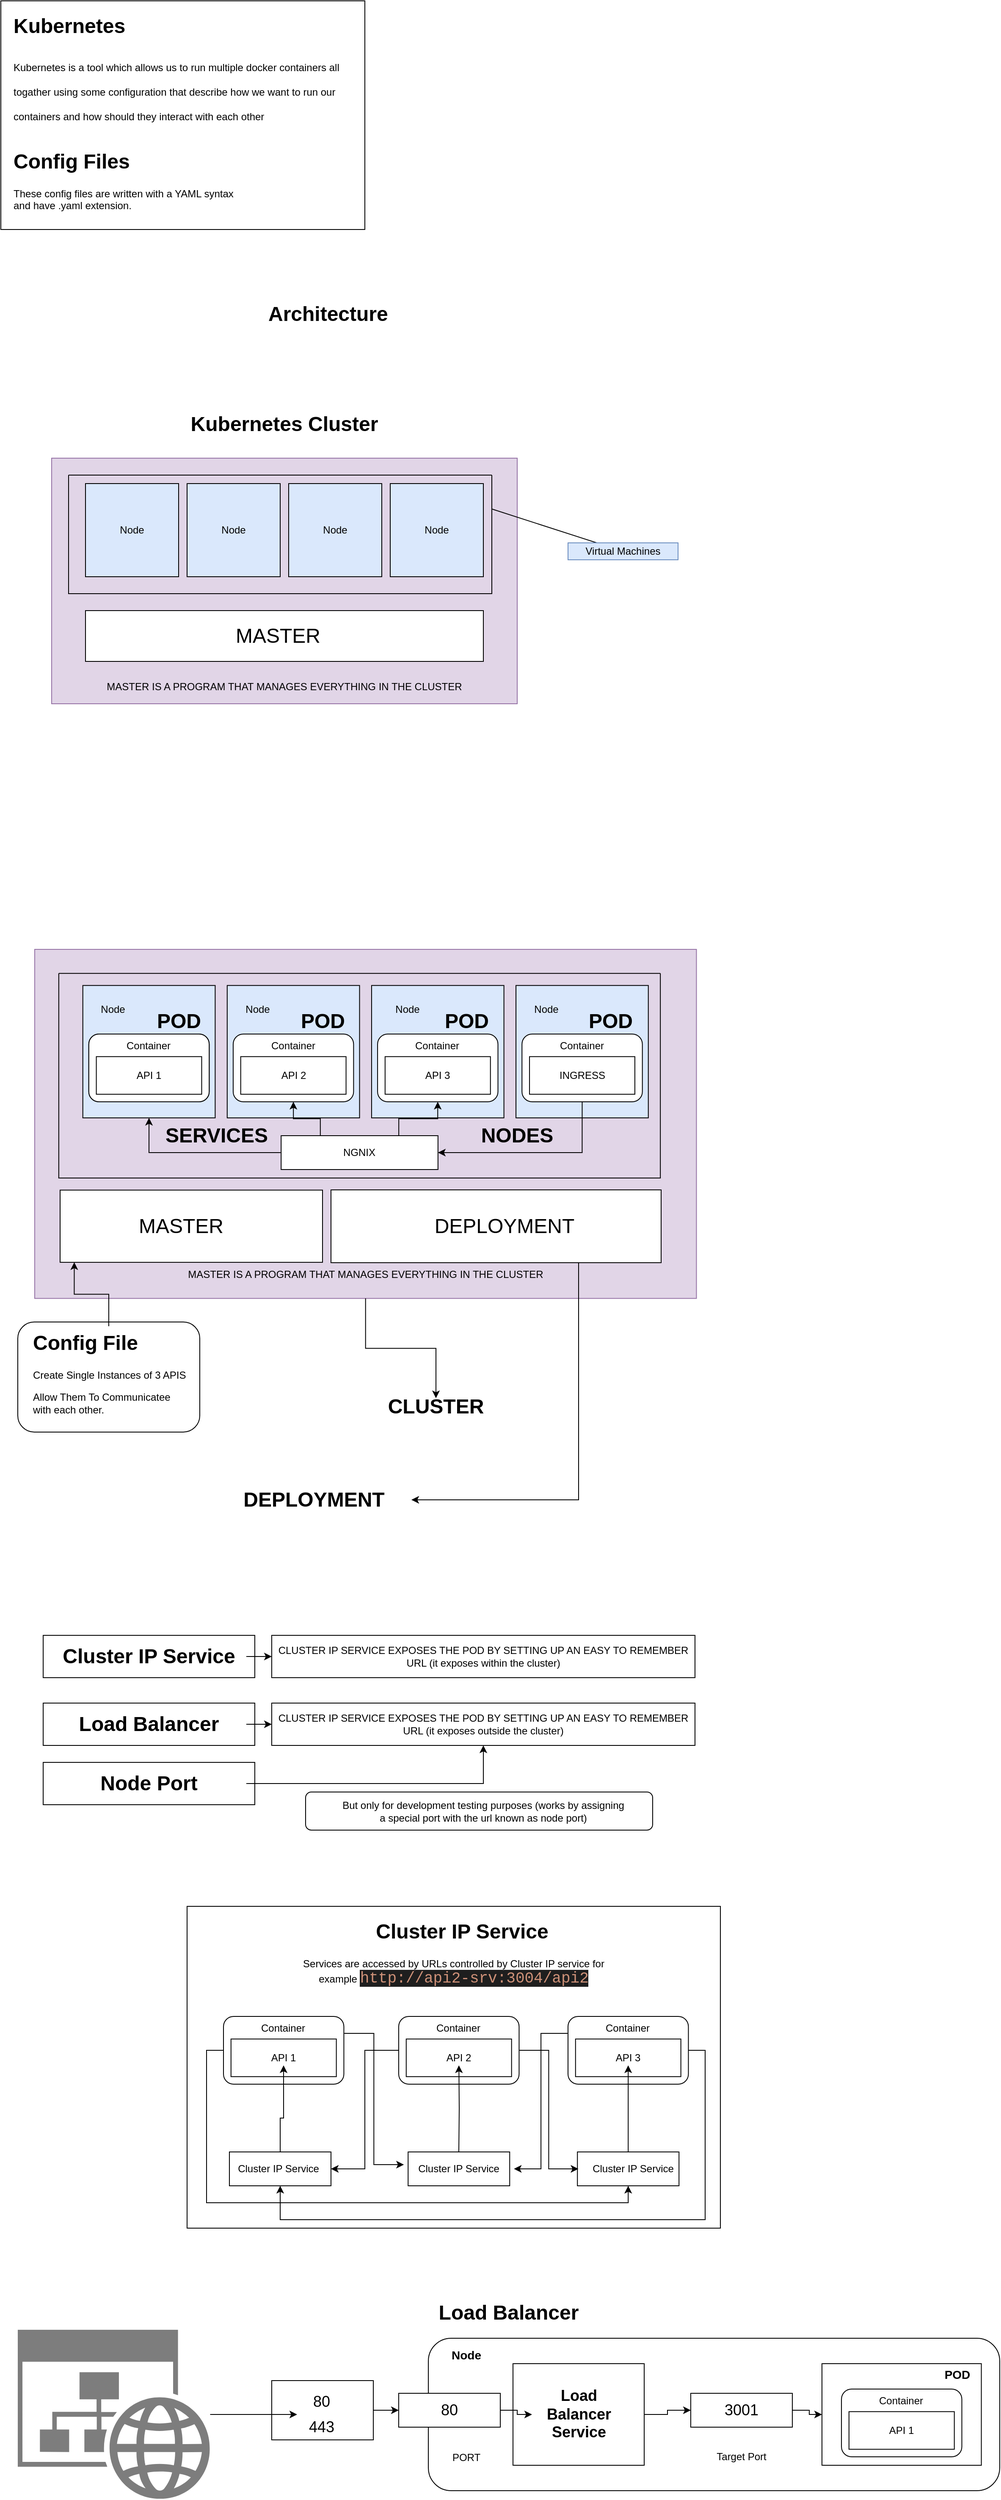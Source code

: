 <mxfile version="14.9.6" type="github"><diagram id="swQDPitHwtn6LqqAwS_-" name="Page-1"><mxGraphModel dx="1422" dy="914" grid="1" gridSize="10" guides="1" tooltips="1" connect="1" arrows="1" fold="1" page="1" pageScale="1" pageWidth="850" pageHeight="1100" math="0" shadow="0"><root><mxCell id="0"/><mxCell id="1" parent="0"/><mxCell id="i47Al4RD_wio6t5tbUxm-126" value="" style="rounded=0;whiteSpace=wrap;html=1;" vertex="1" parent="1"><mxGeometry x="340" y="2820" width="120" height="70" as="geometry"/></mxCell><mxCell id="i47Al4RD_wio6t5tbUxm-124" value="" style="rounded=1;whiteSpace=wrap;html=1;" vertex="1" parent="1"><mxGeometry x="380" y="2125" width="410" height="45" as="geometry"/></mxCell><mxCell id="i47Al4RD_wio6t5tbUxm-5" value="" style="rounded=0;whiteSpace=wrap;html=1;" vertex="1" parent="1"><mxGeometry x="20" y="10" width="430" height="270" as="geometry"/></mxCell><mxCell id="i47Al4RD_wio6t5tbUxm-1" value="&lt;h1&gt;&lt;span&gt;Kubernetes&amp;nbsp;&lt;/span&gt;&lt;/h1&gt;&lt;h1&gt;&lt;span style=&quot;font-size: 12px ; font-weight: normal&quot;&gt;Kubernetes is a tool which allows us to run multiple docker containers all togather using some configuration that describe how we want to run our containers and how should they interact with each other&lt;/span&gt;&lt;br&gt;&lt;/h1&gt;" style="text;html=1;strokeColor=none;fillColor=none;spacing=5;spacingTop=-20;whiteSpace=wrap;overflow=hidden;rounded=0;" vertex="1" parent="1"><mxGeometry x="30" y="20" width="430" height="140" as="geometry"/></mxCell><mxCell id="i47Al4RD_wio6t5tbUxm-2" value="&lt;h1&gt;&lt;br&gt;&lt;/h1&gt;" style="text;html=1;strokeColor=none;fillColor=none;spacing=5;spacingTop=-20;whiteSpace=wrap;overflow=hidden;rounded=0;" vertex="1" parent="1"><mxGeometry x="360" y="50" width="190" height="120" as="geometry"/></mxCell><mxCell id="i47Al4RD_wio6t5tbUxm-3" value="&lt;h1&gt;Config Files&lt;/h1&gt;&lt;p&gt;These config files are written with a YAML syntax and have .yaml extension.&amp;nbsp;&lt;/p&gt;" style="text;html=1;strokeColor=none;fillColor=none;spacing=5;spacingTop=-20;whiteSpace=wrap;overflow=hidden;rounded=0;" vertex="1" parent="1"><mxGeometry x="30" y="180" width="290" height="80" as="geometry"/></mxCell><mxCell id="i47Al4RD_wio6t5tbUxm-6" value="&lt;font style=&quot;font-size: 24px&quot;&gt;&lt;b&gt;Architecture&amp;nbsp;&lt;/b&gt;&lt;/font&gt;" style="text;html=1;strokeColor=none;fillColor=none;align=center;verticalAlign=middle;whiteSpace=wrap;rounded=0;" vertex="1" parent="1"><mxGeometry x="340" y="370" width="140" height="20" as="geometry"/></mxCell><mxCell id="i47Al4RD_wio6t5tbUxm-7" value="&lt;font style=&quot;font-size: 24px&quot;&gt;&lt;b&gt;Kubernetes Cluster&lt;/b&gt;&lt;/font&gt;" style="text;html=1;strokeColor=none;fillColor=none;align=center;verticalAlign=middle;whiteSpace=wrap;rounded=0;" vertex="1" parent="1"><mxGeometry x="220" y="500" width="270" height="20" as="geometry"/></mxCell><mxCell id="i47Al4RD_wio6t5tbUxm-10" value="" style="rounded=0;whiteSpace=wrap;html=1;fillColor=#e1d5e7;strokeColor=#9673a6;" vertex="1" parent="1"><mxGeometry x="80" y="550" width="550" height="290" as="geometry"/></mxCell><mxCell id="i47Al4RD_wio6t5tbUxm-11" value="" style="whiteSpace=wrap;html=1;aspect=fixed;fillColor=#dae8fc;" vertex="1" parent="1"><mxGeometry x="120" y="580" width="110" height="110" as="geometry"/></mxCell><mxCell id="i47Al4RD_wio6t5tbUxm-12" value="" style="whiteSpace=wrap;html=1;aspect=fixed;fillColor=#dae8fc;" vertex="1" parent="1"><mxGeometry x="240" y="580" width="110" height="110" as="geometry"/></mxCell><mxCell id="i47Al4RD_wio6t5tbUxm-13" value="" style="whiteSpace=wrap;html=1;aspect=fixed;fillColor=#dae8fc;" vertex="1" parent="1"><mxGeometry x="360" y="580" width="110" height="110" as="geometry"/></mxCell><mxCell id="i47Al4RD_wio6t5tbUxm-14" value="" style="whiteSpace=wrap;html=1;aspect=fixed;fillColor=#dae8fc;" vertex="1" parent="1"><mxGeometry x="480" y="580" width="110" height="110" as="geometry"/></mxCell><mxCell id="i47Al4RD_wio6t5tbUxm-15" value="Node" style="text;html=1;strokeColor=none;fillColor=none;align=center;verticalAlign=middle;whiteSpace=wrap;rounded=0;" vertex="1" parent="1"><mxGeometry x="155" y="625" width="40" height="20" as="geometry"/></mxCell><mxCell id="i47Al4RD_wio6t5tbUxm-16" value="Node" style="text;html=1;strokeColor=none;fillColor=none;align=center;verticalAlign=middle;whiteSpace=wrap;rounded=0;" vertex="1" parent="1"><mxGeometry x="275" y="625" width="40" height="20" as="geometry"/></mxCell><mxCell id="i47Al4RD_wio6t5tbUxm-17" value="Node" style="text;html=1;strokeColor=none;fillColor=none;align=center;verticalAlign=middle;whiteSpace=wrap;rounded=0;" vertex="1" parent="1"><mxGeometry x="395" y="625" width="40" height="20" as="geometry"/></mxCell><mxCell id="i47Al4RD_wio6t5tbUxm-18" value="Node" style="text;html=1;strokeColor=none;fillColor=none;align=center;verticalAlign=middle;whiteSpace=wrap;rounded=0;" vertex="1" parent="1"><mxGeometry x="515" y="625" width="40" height="20" as="geometry"/></mxCell><mxCell id="i47Al4RD_wio6t5tbUxm-21" value="" style="endArrow=none;html=1;" edge="1" parent="1" target="i47Al4RD_wio6t5tbUxm-22"><mxGeometry width="50" height="50" relative="1" as="geometry"><mxPoint x="600" y="610" as="sourcePoint"/><mxPoint x="680" y="640" as="targetPoint"/></mxGeometry></mxCell><mxCell id="i47Al4RD_wio6t5tbUxm-22" value="Virtual Machines" style="text;html=1;strokeColor=#6c8ebf;fillColor=#dae8fc;align=center;verticalAlign=middle;whiteSpace=wrap;rounded=0;" vertex="1" parent="1"><mxGeometry x="690" y="650" width="130" height="20" as="geometry"/></mxCell><mxCell id="i47Al4RD_wio6t5tbUxm-23" value="" style="rounded=0;whiteSpace=wrap;html=1;" vertex="1" parent="1"><mxGeometry x="120" y="730" width="470" height="60" as="geometry"/></mxCell><mxCell id="i47Al4RD_wio6t5tbUxm-24" value="&lt;font style=&quot;font-size: 24px&quot;&gt;MASTER&lt;/font&gt;" style="text;html=1;strokeColor=none;fillColor=none;align=center;verticalAlign=middle;whiteSpace=wrap;rounded=0;" vertex="1" parent="1"><mxGeometry x="275" y="750" width="145" height="20" as="geometry"/></mxCell><mxCell id="i47Al4RD_wio6t5tbUxm-27" value="MASTER IS A PROGRAM THAT MANAGES EVERYTHING IN THE CLUSTER" style="text;html=1;strokeColor=none;fillColor=none;align=center;verticalAlign=middle;whiteSpace=wrap;rounded=0;" vertex="1" parent="1"><mxGeometry x="120" y="810" width="470" height="20" as="geometry"/></mxCell><mxCell id="i47Al4RD_wio6t5tbUxm-29" value="" style="swimlane;startSize=0;" vertex="1" parent="1"><mxGeometry x="100" y="570" width="500" height="140" as="geometry"/></mxCell><mxCell id="i47Al4RD_wio6t5tbUxm-55" value="Z" style="group" vertex="1" connectable="0" parent="1"><mxGeometry x="60" y="1130" width="781.72" height="412.18" as="geometry"/></mxCell><mxCell id="i47Al4RD_wio6t5tbUxm-34" value="" style="rounded=0;whiteSpace=wrap;html=1;fillColor=#e1d5e7;strokeColor=#9673a6;" vertex="1" parent="i47Al4RD_wio6t5tbUxm-55"><mxGeometry width="781.72" height="412.18" as="geometry"/></mxCell><mxCell id="i47Al4RD_wio6t5tbUxm-35" value="" style="whiteSpace=wrap;html=1;aspect=fixed;fillColor=#dae8fc;" vertex="1" parent="i47Al4RD_wio6t5tbUxm-55"><mxGeometry x="56.852" y="42.639" width="156.343" height="156.343" as="geometry"/></mxCell><mxCell id="i47Al4RD_wio6t5tbUxm-36" value="" style="whiteSpace=wrap;html=1;aspect=fixed;fillColor=#dae8fc;" vertex="1" parent="i47Al4RD_wio6t5tbUxm-55"><mxGeometry x="227.409" y="42.639" width="156.343" height="156.343" as="geometry"/></mxCell><mxCell id="i47Al4RD_wio6t5tbUxm-37" value="" style="whiteSpace=wrap;html=1;aspect=fixed;fillColor=#dae8fc;" vertex="1" parent="i47Al4RD_wio6t5tbUxm-55"><mxGeometry x="397.967" y="42.639" width="156.343" height="156.343" as="geometry"/></mxCell><mxCell id="i47Al4RD_wio6t5tbUxm-38" value="" style="whiteSpace=wrap;html=1;aspect=fixed;fillColor=#dae8fc;" vertex="1" parent="i47Al4RD_wio6t5tbUxm-55"><mxGeometry x="568.524" y="42.639" width="156.343" height="156.343" as="geometry"/></mxCell><mxCell id="i47Al4RD_wio6t5tbUxm-42" value="Node" style="text;html=1;strokeColor=none;fillColor=none;align=center;verticalAlign=middle;whiteSpace=wrap;rounded=0;" vertex="1" parent="i47Al4RD_wio6t5tbUxm-55"><mxGeometry x="575.63" y="56.852" width="56.852" height="28.426" as="geometry"/></mxCell><mxCell id="i47Al4RD_wio6t5tbUxm-43" value="" style="rounded=0;whiteSpace=wrap;html=1;" vertex="1" parent="i47Al4RD_wio6t5tbUxm-55"><mxGeometry x="30" y="284.27" width="310" height="85.28" as="geometry"/></mxCell><mxCell id="i47Al4RD_wio6t5tbUxm-44" value="&lt;font style=&quot;font-size: 24px&quot;&gt;MASTER&lt;/font&gt;" style="text;html=1;strokeColor=none;fillColor=none;align=center;verticalAlign=middle;whiteSpace=wrap;rounded=0;" vertex="1" parent="i47Al4RD_wio6t5tbUxm-55"><mxGeometry x="69.995" y="312.692" width="206.09" height="28.426" as="geometry"/></mxCell><mxCell id="i47Al4RD_wio6t5tbUxm-45" value="MASTER IS A PROGRAM THAT MANAGES EVERYTHING IN THE CLUSTER" style="text;html=1;strokeColor=none;fillColor=none;align=center;verticalAlign=middle;whiteSpace=wrap;rounded=0;" vertex="1" parent="i47Al4RD_wio6t5tbUxm-55"><mxGeometry x="56.852" y="369.541" width="668.015" height="28.426" as="geometry"/></mxCell><mxCell id="i47Al4RD_wio6t5tbUxm-46" value="" style="swimlane;startSize=0;" vertex="1" parent="i47Al4RD_wio6t5tbUxm-55"><mxGeometry x="28.426" y="28.426" width="710.655" height="241.574" as="geometry"/></mxCell><mxCell id="i47Al4RD_wio6t5tbUxm-39" value="Node" style="text;html=1;strokeColor=none;fillColor=none;align=center;verticalAlign=middle;whiteSpace=wrap;rounded=0;" vertex="1" parent="i47Al4RD_wio6t5tbUxm-46"><mxGeometry x="35.533" y="28.426" width="56.852" height="28.426" as="geometry"/></mxCell><mxCell id="i47Al4RD_wio6t5tbUxm-40" value="Node" style="text;html=1;strokeColor=none;fillColor=none;align=center;verticalAlign=middle;whiteSpace=wrap;rounded=0;" vertex="1" parent="i47Al4RD_wio6t5tbUxm-46"><mxGeometry x="206.09" y="28.426" width="56.852" height="28.426" as="geometry"/></mxCell><mxCell id="i47Al4RD_wio6t5tbUxm-41" value="Node" style="text;html=1;strokeColor=none;fillColor=none;align=center;verticalAlign=middle;whiteSpace=wrap;rounded=0;" vertex="1" parent="i47Al4RD_wio6t5tbUxm-46"><mxGeometry x="383.753" y="28.426" width="56.852" height="28.426" as="geometry"/></mxCell><mxCell id="i47Al4RD_wio6t5tbUxm-77" value="&lt;b&gt;&lt;font style=&quot;font-size: 24px&quot;&gt;POD&lt;/font&gt;&lt;/b&gt;" style="text;html=1;strokeColor=none;fillColor=none;align=center;verticalAlign=middle;whiteSpace=wrap;rounded=0;" vertex="1" parent="i47Al4RD_wio6t5tbUxm-46"><mxGeometry x="111.574" y="46.574" width="60.58" height="20" as="geometry"/></mxCell><mxCell id="i47Al4RD_wio6t5tbUxm-104" value="&lt;b&gt;&lt;font style=&quot;font-size: 24px&quot;&gt;POD&lt;/font&gt;&lt;/b&gt;" style="text;html=1;strokeColor=none;fillColor=none;align=center;verticalAlign=middle;whiteSpace=wrap;rounded=0;" vertex="1" parent="i47Al4RD_wio6t5tbUxm-46"><mxGeometry x="281.574" y="46.574" width="60.58" height="20" as="geometry"/></mxCell><mxCell id="i47Al4RD_wio6t5tbUxm-105" value="&lt;b&gt;&lt;font style=&quot;font-size: 24px&quot;&gt;POD&lt;/font&gt;&lt;/b&gt;" style="text;html=1;strokeColor=none;fillColor=none;align=center;verticalAlign=middle;whiteSpace=wrap;rounded=0;" vertex="1" parent="i47Al4RD_wio6t5tbUxm-46"><mxGeometry x="451.574" y="46.574" width="60.58" height="20" as="geometry"/></mxCell><mxCell id="i47Al4RD_wio6t5tbUxm-106" value="&lt;b&gt;&lt;font style=&quot;font-size: 24px&quot;&gt;POD&lt;/font&gt;&lt;/b&gt;" style="text;html=1;strokeColor=none;fillColor=none;align=center;verticalAlign=middle;whiteSpace=wrap;rounded=0;" vertex="1" parent="i47Al4RD_wio6t5tbUxm-46"><mxGeometry x="621.574" y="46.574" width="60.58" height="20" as="geometry"/></mxCell><mxCell id="i47Al4RD_wio6t5tbUxm-53" value="" style="group" vertex="1" connectable="0" parent="i47Al4RD_wio6t5tbUxm-55"><mxGeometry x="63.91" y="100" width="142.22" height="80" as="geometry"/></mxCell><mxCell id="i47Al4RD_wio6t5tbUxm-48" value="" style="rounded=1;whiteSpace=wrap;html=1;" vertex="1" parent="i47Al4RD_wio6t5tbUxm-53"><mxGeometry width="142.22" height="80" as="geometry"/></mxCell><mxCell id="i47Al4RD_wio6t5tbUxm-50" value="" style="rounded=0;whiteSpace=wrap;html=1;" vertex="1" parent="i47Al4RD_wio6t5tbUxm-53"><mxGeometry x="8.889" y="26.667" width="124.442" height="44.444" as="geometry"/></mxCell><mxCell id="i47Al4RD_wio6t5tbUxm-51" value="Container" style="text;html=1;strokeColor=none;fillColor=none;align=center;verticalAlign=middle;whiteSpace=wrap;rounded=0;" vertex="1" parent="i47Al4RD_wio6t5tbUxm-53"><mxGeometry x="44.444" y="5.333" width="53.332" height="17.778" as="geometry"/></mxCell><mxCell id="i47Al4RD_wio6t5tbUxm-52" value="API 1" style="text;html=1;strokeColor=none;fillColor=none;align=center;verticalAlign=middle;whiteSpace=wrap;rounded=0;" vertex="1" parent="i47Al4RD_wio6t5tbUxm-53"><mxGeometry x="53.332" y="40" width="35.555" height="17.778" as="geometry"/></mxCell><mxCell id="i47Al4RD_wio6t5tbUxm-56" value="" style="group" vertex="1" connectable="0" parent="i47Al4RD_wio6t5tbUxm-55"><mxGeometry x="234.47" y="100" width="142.22" height="80" as="geometry"/></mxCell><mxCell id="i47Al4RD_wio6t5tbUxm-57" value="" style="rounded=1;whiteSpace=wrap;html=1;" vertex="1" parent="i47Al4RD_wio6t5tbUxm-56"><mxGeometry width="142.22" height="80" as="geometry"/></mxCell><mxCell id="i47Al4RD_wio6t5tbUxm-58" value="" style="rounded=0;whiteSpace=wrap;html=1;" vertex="1" parent="i47Al4RD_wio6t5tbUxm-56"><mxGeometry x="8.889" y="26.667" width="124.442" height="44.444" as="geometry"/></mxCell><mxCell id="i47Al4RD_wio6t5tbUxm-59" value="Container" style="text;html=1;strokeColor=none;fillColor=none;align=center;verticalAlign=middle;whiteSpace=wrap;rounded=0;" vertex="1" parent="i47Al4RD_wio6t5tbUxm-56"><mxGeometry x="44.444" y="5.333" width="53.332" height="17.778" as="geometry"/></mxCell><mxCell id="i47Al4RD_wio6t5tbUxm-60" value="API 2" style="text;html=1;strokeColor=none;fillColor=none;align=center;verticalAlign=middle;whiteSpace=wrap;rounded=0;" vertex="1" parent="i47Al4RD_wio6t5tbUxm-56"><mxGeometry x="53.332" y="40" width="35.555" height="17.778" as="geometry"/></mxCell><mxCell id="i47Al4RD_wio6t5tbUxm-61" value="" style="group" vertex="1" connectable="0" parent="i47Al4RD_wio6t5tbUxm-55"><mxGeometry x="405.03" y="100" width="142.22" height="80" as="geometry"/></mxCell><mxCell id="i47Al4RD_wio6t5tbUxm-62" value="" style="rounded=1;whiteSpace=wrap;html=1;" vertex="1" parent="i47Al4RD_wio6t5tbUxm-61"><mxGeometry width="142.22" height="80" as="geometry"/></mxCell><mxCell id="i47Al4RD_wio6t5tbUxm-63" value="" style="rounded=0;whiteSpace=wrap;html=1;" vertex="1" parent="i47Al4RD_wio6t5tbUxm-61"><mxGeometry x="8.889" y="26.667" width="124.442" height="44.444" as="geometry"/></mxCell><mxCell id="i47Al4RD_wio6t5tbUxm-64" value="Container" style="text;html=1;strokeColor=none;fillColor=none;align=center;verticalAlign=middle;whiteSpace=wrap;rounded=0;" vertex="1" parent="i47Al4RD_wio6t5tbUxm-61"><mxGeometry x="44.444" y="5.333" width="53.332" height="17.778" as="geometry"/></mxCell><mxCell id="i47Al4RD_wio6t5tbUxm-65" value="API 3" style="text;html=1;strokeColor=none;fillColor=none;align=center;verticalAlign=middle;whiteSpace=wrap;rounded=0;" vertex="1" parent="i47Al4RD_wio6t5tbUxm-61"><mxGeometry x="53.332" y="40" width="35.555" height="17.778" as="geometry"/></mxCell><mxCell id="i47Al4RD_wio6t5tbUxm-74" value="" style="group" vertex="1" connectable="0" parent="i47Al4RD_wio6t5tbUxm-55"><mxGeometry x="291.1" y="220" width="185.3" height="40" as="geometry"/></mxCell><mxCell id="i47Al4RD_wio6t5tbUxm-70" value="" style="rounded=0;whiteSpace=wrap;html=1;" vertex="1" parent="i47Al4RD_wio6t5tbUxm-74"><mxGeometry width="185.3" height="40" as="geometry"/></mxCell><mxCell id="i47Al4RD_wio6t5tbUxm-72" value="NGNIX" style="text;html=1;strokeColor=none;fillColor=none;align=center;verticalAlign=middle;whiteSpace=wrap;rounded=0;" vertex="1" parent="i47Al4RD_wio6t5tbUxm-74"><mxGeometry x="12.216" y="10" width="160.871" height="20" as="geometry"/></mxCell><mxCell id="i47Al4RD_wio6t5tbUxm-82" value="&lt;span style=&quot;font-size: 24px&quot;&gt;&lt;b&gt;SERVICES&lt;/b&gt;&lt;/span&gt;" style="text;html=1;strokeColor=none;fillColor=none;align=center;verticalAlign=middle;whiteSpace=wrap;rounded=0;" vertex="1" parent="i47Al4RD_wio6t5tbUxm-74"><mxGeometry x="-191.1" y="-10" width="230" height="20" as="geometry"/></mxCell><mxCell id="i47Al4RD_wio6t5tbUxm-84" value="" style="group" vertex="1" connectable="0" parent="i47Al4RD_wio6t5tbUxm-55"><mxGeometry x="575.63" y="100" width="142.22" height="80" as="geometry"/></mxCell><mxCell id="i47Al4RD_wio6t5tbUxm-85" value="" style="rounded=1;whiteSpace=wrap;html=1;" vertex="1" parent="i47Al4RD_wio6t5tbUxm-84"><mxGeometry width="142.22" height="80" as="geometry"/></mxCell><mxCell id="i47Al4RD_wio6t5tbUxm-86" value="" style="rounded=0;whiteSpace=wrap;html=1;" vertex="1" parent="i47Al4RD_wio6t5tbUxm-84"><mxGeometry x="8.889" y="26.667" width="124.442" height="44.444" as="geometry"/></mxCell><mxCell id="i47Al4RD_wio6t5tbUxm-87" value="Container" style="text;html=1;strokeColor=none;fillColor=none;align=center;verticalAlign=middle;whiteSpace=wrap;rounded=0;" vertex="1" parent="i47Al4RD_wio6t5tbUxm-84"><mxGeometry x="44.444" y="5.333" width="53.332" height="17.778" as="geometry"/></mxCell><mxCell id="i47Al4RD_wio6t5tbUxm-88" value="INGRESS" style="text;html=1;strokeColor=none;fillColor=none;align=center;verticalAlign=middle;whiteSpace=wrap;rounded=0;" vertex="1" parent="i47Al4RD_wio6t5tbUxm-84"><mxGeometry x="53.332" y="40" width="35.555" height="17.778" as="geometry"/></mxCell><mxCell id="i47Al4RD_wio6t5tbUxm-90" style="edgeStyle=orthogonalEdgeStyle;rounded=0;orthogonalLoop=1;jettySize=auto;html=1;exitX=0.5;exitY=1;exitDx=0;exitDy=0;entryX=1;entryY=0.5;entryDx=0;entryDy=0;" edge="1" parent="i47Al4RD_wio6t5tbUxm-55" source="i47Al4RD_wio6t5tbUxm-85" target="i47Al4RD_wio6t5tbUxm-70"><mxGeometry relative="1" as="geometry"/></mxCell><mxCell id="i47Al4RD_wio6t5tbUxm-92" style="edgeStyle=orthogonalEdgeStyle;rounded=0;orthogonalLoop=1;jettySize=auto;html=1;exitX=0.75;exitY=0;exitDx=0;exitDy=0;" edge="1" parent="i47Al4RD_wio6t5tbUxm-55" source="i47Al4RD_wio6t5tbUxm-70" target="i47Al4RD_wio6t5tbUxm-62"><mxGeometry relative="1" as="geometry"/></mxCell><mxCell id="i47Al4RD_wio6t5tbUxm-95" style="edgeStyle=orthogonalEdgeStyle;rounded=0;orthogonalLoop=1;jettySize=auto;html=1;exitX=0.25;exitY=0;exitDx=0;exitDy=0;entryX=0.5;entryY=1;entryDx=0;entryDy=0;" edge="1" parent="i47Al4RD_wio6t5tbUxm-55" source="i47Al4RD_wio6t5tbUxm-70" target="i47Al4RD_wio6t5tbUxm-57"><mxGeometry relative="1" as="geometry"/></mxCell><mxCell id="i47Al4RD_wio6t5tbUxm-96" style="edgeStyle=orthogonalEdgeStyle;rounded=0;orthogonalLoop=1;jettySize=auto;html=1;exitX=0;exitY=0.5;exitDx=0;exitDy=0;entryX=0.5;entryY=1;entryDx=0;entryDy=0;" edge="1" parent="i47Al4RD_wio6t5tbUxm-55" source="i47Al4RD_wio6t5tbUxm-70" target="i47Al4RD_wio6t5tbUxm-35"><mxGeometry relative="1" as="geometry"/></mxCell><mxCell id="i47Al4RD_wio6t5tbUxm-97" value="" style="rounded=0;whiteSpace=wrap;html=1;" vertex="1" parent="i47Al4RD_wio6t5tbUxm-55"><mxGeometry x="350" y="284" width="390" height="86" as="geometry"/></mxCell><mxCell id="i47Al4RD_wio6t5tbUxm-98" value="&lt;span style=&quot;font-size: 24px&quot;&gt;DEPLOYMENT&lt;/span&gt;" style="text;html=1;strokeColor=none;fillColor=none;align=center;verticalAlign=middle;whiteSpace=wrap;rounded=0;" vertex="1" parent="i47Al4RD_wio6t5tbUxm-55"><mxGeometry x="395" y="312.79" width="320.46" height="28.43" as="geometry"/></mxCell><mxCell id="i47Al4RD_wio6t5tbUxm-67" value="" style="group" vertex="1" connectable="0" parent="1"><mxGeometry x="40" y="1570" width="215" height="130" as="geometry"/></mxCell><mxCell id="i47Al4RD_wio6t5tbUxm-66" value="" style="rounded=1;whiteSpace=wrap;html=1;" vertex="1" parent="i47Al4RD_wio6t5tbUxm-67"><mxGeometry width="215" height="130" as="geometry"/></mxCell><mxCell id="i47Al4RD_wio6t5tbUxm-31" value="&lt;h1&gt;Config File&lt;/h1&gt;&lt;p&gt;Create Single Instances of 3 APIS&lt;/p&gt;&lt;p&gt;Allow Them To Communicatee with each other.&lt;/p&gt;" style="text;html=1;strokeColor=none;fillColor=none;spacing=5;spacingTop=-20;whiteSpace=wrap;overflow=hidden;rounded=0;" vertex="1" parent="i47Al4RD_wio6t5tbUxm-67"><mxGeometry x="12.5" y="5" width="190" height="120" as="geometry"/></mxCell><mxCell id="i47Al4RD_wio6t5tbUxm-69" style="edgeStyle=orthogonalEdgeStyle;rounded=0;orthogonalLoop=1;jettySize=auto;html=1;entryX=0.054;entryY=0.999;entryDx=0;entryDy=0;entryPerimeter=0;" edge="1" parent="1" source="i47Al4RD_wio6t5tbUxm-31" target="i47Al4RD_wio6t5tbUxm-43"><mxGeometry relative="1" as="geometry"/></mxCell><mxCell id="i47Al4RD_wio6t5tbUxm-75" value="&lt;b&gt;&lt;font style=&quot;font-size: 24px&quot;&gt;CLUSTER&lt;/font&gt;&lt;/b&gt;" style="text;html=1;strokeColor=none;fillColor=none;align=center;verticalAlign=middle;whiteSpace=wrap;rounded=0;" vertex="1" parent="1"><mxGeometry x="419" y="1660" width="230" height="20" as="geometry"/></mxCell><mxCell id="i47Al4RD_wio6t5tbUxm-76" value="&lt;b&gt;&lt;font style=&quot;font-size: 24px&quot;&gt;NODES&lt;/font&gt;&lt;/b&gt;" style="text;html=1;strokeColor=none;fillColor=none;align=center;verticalAlign=middle;whiteSpace=wrap;rounded=0;" vertex="1" parent="1"><mxGeometry x="515" y="1340" width="230" height="20" as="geometry"/></mxCell><mxCell id="i47Al4RD_wio6t5tbUxm-79" value="&lt;span style=&quot;font-size: 24px&quot;&gt;&lt;b&gt;DEPLOYMENT&lt;/b&gt;&lt;/span&gt;" style="text;html=1;strokeColor=none;fillColor=none;align=center;verticalAlign=middle;whiteSpace=wrap;rounded=0;" vertex="1" parent="1"><mxGeometry x="275" y="1770" width="230" height="20" as="geometry"/></mxCell><mxCell id="i47Al4RD_wio6t5tbUxm-99" style="edgeStyle=orthogonalEdgeStyle;rounded=0;orthogonalLoop=1;jettySize=auto;html=1;entryX=0.5;entryY=0;entryDx=0;entryDy=0;" edge="1" parent="1" source="i47Al4RD_wio6t5tbUxm-34" target="i47Al4RD_wio6t5tbUxm-75"><mxGeometry relative="1" as="geometry"/></mxCell><mxCell id="i47Al4RD_wio6t5tbUxm-100" style="edgeStyle=orthogonalEdgeStyle;rounded=0;orthogonalLoop=1;jettySize=auto;html=1;exitX=0.75;exitY=1;exitDx=0;exitDy=0;entryX=1;entryY=0.5;entryDx=0;entryDy=0;" edge="1" parent="1" source="i47Al4RD_wio6t5tbUxm-97" target="i47Al4RD_wio6t5tbUxm-79"><mxGeometry relative="1" as="geometry"/></mxCell><mxCell id="i47Al4RD_wio6t5tbUxm-107" value="" style="rounded=0;whiteSpace=wrap;html=1;" vertex="1" parent="1"><mxGeometry x="70" y="1940" width="250" height="50" as="geometry"/></mxCell><mxCell id="i47Al4RD_wio6t5tbUxm-108" value="" style="rounded=0;whiteSpace=wrap;html=1;" vertex="1" parent="1"><mxGeometry x="70" y="2020" width="250" height="50" as="geometry"/></mxCell><mxCell id="i47Al4RD_wio6t5tbUxm-115" value="" style="edgeStyle=orthogonalEdgeStyle;rounded=0;orthogonalLoop=1;jettySize=auto;html=1;" edge="1" parent="1" source="i47Al4RD_wio6t5tbUxm-111" target="i47Al4RD_wio6t5tbUxm-113"><mxGeometry relative="1" as="geometry"/></mxCell><mxCell id="i47Al4RD_wio6t5tbUxm-111" value="&lt;span style=&quot;font-size: 24px&quot;&gt;&lt;b&gt;Cluster IP Service&lt;/b&gt;&lt;/span&gt;" style="text;html=1;strokeColor=none;fillColor=none;align=center;verticalAlign=middle;whiteSpace=wrap;rounded=0;" vertex="1" parent="1"><mxGeometry x="80" y="1955" width="230" height="20" as="geometry"/></mxCell><mxCell id="i47Al4RD_wio6t5tbUxm-116" value="" style="edgeStyle=orthogonalEdgeStyle;rounded=0;orthogonalLoop=1;jettySize=auto;html=1;" edge="1" parent="1" source="i47Al4RD_wio6t5tbUxm-112" target="i47Al4RD_wio6t5tbUxm-114"><mxGeometry relative="1" as="geometry"><Array as="points"><mxPoint x="330" y="2045"/><mxPoint x="330" y="2045"/></Array></mxGeometry></mxCell><mxCell id="i47Al4RD_wio6t5tbUxm-112" value="&lt;span style=&quot;font-size: 24px&quot;&gt;&lt;b&gt;Load Balancer&lt;/b&gt;&lt;/span&gt;" style="text;html=1;strokeColor=none;fillColor=none;align=center;verticalAlign=middle;whiteSpace=wrap;rounded=0;" vertex="1" parent="1"><mxGeometry x="80" y="2035" width="230" height="20" as="geometry"/></mxCell><mxCell id="i47Al4RD_wio6t5tbUxm-113" value="" style="rounded=0;whiteSpace=wrap;html=1;" vertex="1" parent="1"><mxGeometry x="340" y="1940" width="500" height="50" as="geometry"/></mxCell><mxCell id="i47Al4RD_wio6t5tbUxm-114" value="" style="rounded=0;whiteSpace=wrap;html=1;" vertex="1" parent="1"><mxGeometry x="340" y="2020" width="500" height="50" as="geometry"/></mxCell><mxCell id="i47Al4RD_wio6t5tbUxm-117" value="CLUSTER IP SERVICE EXPOSES THE POD BY SETTING UP AN EASY TO REMEMBER URL (it exposes within the cluster)" style="text;html=1;strokeColor=none;fillColor=none;align=center;verticalAlign=middle;whiteSpace=wrap;rounded=0;" vertex="1" parent="1"><mxGeometry x="345" y="1947.5" width="490" height="35" as="geometry"/></mxCell><mxCell id="i47Al4RD_wio6t5tbUxm-118" value="CLUSTER IP SERVICE EXPOSES THE POD BY SETTING UP AN EASY TO REMEMBER URL (it exposes outside the cluster)" style="text;html=1;strokeColor=none;fillColor=none;align=center;verticalAlign=middle;whiteSpace=wrap;rounded=0;" vertex="1" parent="1"><mxGeometry x="345" y="2027.5" width="490" height="35" as="geometry"/></mxCell><mxCell id="i47Al4RD_wio6t5tbUxm-119" value="" style="rounded=0;whiteSpace=wrap;html=1;" vertex="1" parent="1"><mxGeometry x="70" y="2090" width="250" height="50" as="geometry"/></mxCell><mxCell id="i47Al4RD_wio6t5tbUxm-121" style="edgeStyle=orthogonalEdgeStyle;rounded=0;orthogonalLoop=1;jettySize=auto;html=1;entryX=0.5;entryY=1;entryDx=0;entryDy=0;" edge="1" parent="1" source="i47Al4RD_wio6t5tbUxm-120" target="i47Al4RD_wio6t5tbUxm-114"><mxGeometry relative="1" as="geometry"/></mxCell><mxCell id="i47Al4RD_wio6t5tbUxm-120" value="&lt;span style=&quot;font-size: 24px&quot;&gt;&lt;b&gt;Node Port&lt;/b&gt;&lt;/span&gt;" style="text;html=1;strokeColor=none;fillColor=none;align=center;verticalAlign=middle;whiteSpace=wrap;rounded=0;" vertex="1" parent="1"><mxGeometry x="80" y="2105" width="230" height="20" as="geometry"/></mxCell><mxCell id="i47Al4RD_wio6t5tbUxm-122" value="But only for development testing purposes (works by assigning a special port with the url known as node port)" style="text;html=1;strokeColor=none;fillColor=none;align=center;verticalAlign=middle;whiteSpace=wrap;rounded=0;" vertex="1" parent="1"><mxGeometry x="419" y="2130" width="342" height="35" as="geometry"/></mxCell><mxCell id="i47Al4RD_wio6t5tbUxm-180" value="" style="edgeStyle=orthogonalEdgeStyle;rounded=0;orthogonalLoop=1;jettySize=auto;html=1;" edge="1" parent="1" source="i47Al4RD_wio6t5tbUxm-125"><mxGeometry relative="1" as="geometry"><mxPoint x="370" y="2860" as="targetPoint"/></mxGeometry></mxCell><mxCell id="i47Al4RD_wio6t5tbUxm-125" value="" style="aspect=fixed;pointerEvents=1;shadow=0;dashed=0;html=1;strokeColor=none;labelPosition=center;verticalLabelPosition=bottom;verticalAlign=top;align=center;shape=mxgraph.mscae.enterprise.website_generic;fillColor=#7D7D7D;" vertex="1" parent="1"><mxGeometry x="40" y="2760" width="227.28" height="200" as="geometry"/></mxCell><mxCell id="i47Al4RD_wio6t5tbUxm-146" value="" style="edgeStyle=orthogonalEdgeStyle;rounded=0;orthogonalLoop=1;jettySize=auto;html=1;" edge="1" parent="1" source="i47Al4RD_wio6t5tbUxm-126"><mxGeometry relative="1" as="geometry"><mxPoint x="490" y="2855" as="targetPoint"/></mxGeometry></mxCell><mxCell id="i47Al4RD_wio6t5tbUxm-131" value="" style="rounded=1;whiteSpace=wrap;html=1;" vertex="1" parent="1"><mxGeometry x="525" y="2770" width="675" height="180" as="geometry"/></mxCell><mxCell id="i47Al4RD_wio6t5tbUxm-133" value="&lt;span style=&quot;font-size: 24px&quot;&gt;&lt;b&gt;Load Balancer&lt;/b&gt;&lt;/span&gt;" style="text;html=1;strokeColor=none;fillColor=none;align=center;verticalAlign=middle;whiteSpace=wrap;rounded=0;" vertex="1" parent="1"><mxGeometry x="505" y="2730" width="230" height="20" as="geometry"/></mxCell><mxCell id="i47Al4RD_wio6t5tbUxm-149" value="" style="edgeStyle=orthogonalEdgeStyle;rounded=0;orthogonalLoop=1;jettySize=auto;html=1;entryX=0;entryY=0.5;entryDx=0;entryDy=0;" edge="1" parent="1" source="i47Al4RD_wio6t5tbUxm-134" target="i47Al4RD_wio6t5tbUxm-141"><mxGeometry relative="1" as="geometry"/></mxCell><mxCell id="i47Al4RD_wio6t5tbUxm-134" value="" style="rounded=0;whiteSpace=wrap;html=1;" vertex="1" parent="1"><mxGeometry x="625" y="2800" width="155" height="120" as="geometry"/></mxCell><mxCell id="i47Al4RD_wio6t5tbUxm-136" value="&lt;b&gt;&lt;font style=&quot;font-size: 18px&quot;&gt;Load Balancer Service&lt;/font&gt;&lt;/b&gt;" style="text;html=1;strokeColor=none;fillColor=none;align=center;verticalAlign=middle;whiteSpace=wrap;rounded=0;" vertex="1" parent="1"><mxGeometry x="647.5" y="2815" width="110" height="90" as="geometry"/></mxCell><mxCell id="i47Al4RD_wio6t5tbUxm-148" value="" style="edgeStyle=orthogonalEdgeStyle;rounded=0;orthogonalLoop=1;jettySize=auto;html=1;" edge="1" parent="1" source="i47Al4RD_wio6t5tbUxm-137" target="i47Al4RD_wio6t5tbUxm-136"><mxGeometry relative="1" as="geometry"/></mxCell><mxCell id="i47Al4RD_wio6t5tbUxm-137" value="" style="rounded=0;whiteSpace=wrap;html=1;" vertex="1" parent="1"><mxGeometry x="490" y="2835" width="120" height="40" as="geometry"/></mxCell><mxCell id="i47Al4RD_wio6t5tbUxm-140" value="" style="rounded=0;whiteSpace=wrap;html=1;" vertex="1" parent="1"><mxGeometry x="990" y="2800" width="188.28" height="120" as="geometry"/></mxCell><mxCell id="i47Al4RD_wio6t5tbUxm-150" value="" style="edgeStyle=orthogonalEdgeStyle;rounded=0;orthogonalLoop=1;jettySize=auto;html=1;" edge="1" parent="1" source="i47Al4RD_wio6t5tbUxm-141" target="i47Al4RD_wio6t5tbUxm-140"><mxGeometry relative="1" as="geometry"/></mxCell><mxCell id="i47Al4RD_wio6t5tbUxm-141" value="" style="rounded=0;whiteSpace=wrap;html=1;" vertex="1" parent="1"><mxGeometry x="835" y="2835" width="120" height="40" as="geometry"/></mxCell><mxCell id="i47Al4RD_wio6t5tbUxm-142" value="&lt;font style=&quot;font-size: 18px&quot;&gt;80&lt;/font&gt;" style="text;html=1;strokeColor=none;fillColor=none;align=center;verticalAlign=middle;whiteSpace=wrap;rounded=0;" vertex="1" parent="1"><mxGeometry x="530" y="2845" width="40" height="20" as="geometry"/></mxCell><mxCell id="i47Al4RD_wio6t5tbUxm-143" value="&lt;span style=&quot;font-size: 18px&quot;&gt;3001&lt;/span&gt;" style="text;html=1;strokeColor=none;fillColor=none;align=center;verticalAlign=middle;whiteSpace=wrap;rounded=0;" vertex="1" parent="1"><mxGeometry x="875" y="2845" width="40" height="20" as="geometry"/></mxCell><mxCell id="i47Al4RD_wio6t5tbUxm-144" value="&lt;font style=&quot;font-size: 18px&quot;&gt;80&lt;/font&gt;" style="text;html=1;strokeColor=none;fillColor=none;align=center;verticalAlign=middle;whiteSpace=wrap;rounded=0;" vertex="1" parent="1"><mxGeometry x="379" y="2835" width="40" height="20" as="geometry"/></mxCell><mxCell id="i47Al4RD_wio6t5tbUxm-145" value="&lt;font style=&quot;font-size: 18px&quot;&gt;443&lt;/font&gt;" style="text;html=1;strokeColor=none;fillColor=none;align=center;verticalAlign=middle;whiteSpace=wrap;rounded=0;" vertex="1" parent="1"><mxGeometry x="379" y="2865" width="40" height="20" as="geometry"/></mxCell><mxCell id="i47Al4RD_wio6t5tbUxm-170" value="" style="group" vertex="1" connectable="0" parent="1"><mxGeometry x="123.91" y="1230" width="142.22" height="80" as="geometry"/></mxCell><mxCell id="i47Al4RD_wio6t5tbUxm-154" value="" style="rounded=1;whiteSpace=wrap;html=1;" vertex="1" parent="i47Al4RD_wio6t5tbUxm-170"><mxGeometry width="142.22" height="80" as="geometry"/></mxCell><mxCell id="i47Al4RD_wio6t5tbUxm-155" value="" style="rounded=0;whiteSpace=wrap;html=1;" vertex="1" parent="i47Al4RD_wio6t5tbUxm-170"><mxGeometry x="8.889" y="26.667" width="124.442" height="44.444" as="geometry"/></mxCell><mxCell id="i47Al4RD_wio6t5tbUxm-156" value="Container" style="text;html=1;strokeColor=none;fillColor=none;align=center;verticalAlign=middle;whiteSpace=wrap;rounded=0;" vertex="1" parent="i47Al4RD_wio6t5tbUxm-170"><mxGeometry x="44.444" y="5.333" width="53.332" height="17.778" as="geometry"/></mxCell><mxCell id="i47Al4RD_wio6t5tbUxm-157" value="API 1" style="text;html=1;strokeColor=none;fillColor=none;align=center;verticalAlign=middle;whiteSpace=wrap;rounded=0;" vertex="1" parent="i47Al4RD_wio6t5tbUxm-170"><mxGeometry x="53.333" y="40" width="35.555" height="17.778" as="geometry"/></mxCell><mxCell id="i47Al4RD_wio6t5tbUxm-171" value="" style="group" vertex="1" connectable="0" parent="1"><mxGeometry x="1013.03" y="2830" width="142.22" height="80" as="geometry"/></mxCell><mxCell id="i47Al4RD_wio6t5tbUxm-172" value="" style="rounded=1;whiteSpace=wrap;html=1;" vertex="1" parent="i47Al4RD_wio6t5tbUxm-171"><mxGeometry width="142.22" height="80" as="geometry"/></mxCell><mxCell id="i47Al4RD_wio6t5tbUxm-173" value="" style="rounded=0;whiteSpace=wrap;html=1;" vertex="1" parent="i47Al4RD_wio6t5tbUxm-171"><mxGeometry x="8.889" y="26.667" width="124.442" height="44.444" as="geometry"/></mxCell><mxCell id="i47Al4RD_wio6t5tbUxm-174" value="Container" style="text;html=1;strokeColor=none;fillColor=none;align=center;verticalAlign=middle;whiteSpace=wrap;rounded=0;" vertex="1" parent="i47Al4RD_wio6t5tbUxm-171"><mxGeometry x="44.444" y="5.333" width="53.332" height="17.778" as="geometry"/></mxCell><mxCell id="i47Al4RD_wio6t5tbUxm-175" value="API 1" style="text;html=1;strokeColor=none;fillColor=none;align=center;verticalAlign=middle;whiteSpace=wrap;rounded=0;" vertex="1" parent="i47Al4RD_wio6t5tbUxm-171"><mxGeometry x="53.333" y="40" width="35.555" height="17.778" as="geometry"/></mxCell><mxCell id="i47Al4RD_wio6t5tbUxm-177" value="&lt;b&gt;&lt;font style=&quot;font-size: 14px&quot;&gt;POD&lt;/font&gt;&lt;/b&gt;" style="text;html=1;strokeColor=none;fillColor=none;align=center;verticalAlign=middle;whiteSpace=wrap;rounded=0;" vertex="1" parent="1"><mxGeometry x="1130" y="2803" width="40" height="20" as="geometry"/></mxCell><mxCell id="i47Al4RD_wio6t5tbUxm-178" value="PORT" style="text;html=1;strokeColor=none;fillColor=none;align=center;verticalAlign=middle;whiteSpace=wrap;rounded=0;" vertex="1" parent="1"><mxGeometry x="550" y="2901" width="40" height="20" as="geometry"/></mxCell><mxCell id="i47Al4RD_wio6t5tbUxm-179" value="Target Port" style="text;html=1;strokeColor=none;fillColor=none;align=center;verticalAlign=middle;whiteSpace=wrap;rounded=0;" vertex="1" parent="1"><mxGeometry x="805" y="2900" width="180" height="20" as="geometry"/></mxCell><mxCell id="i47Al4RD_wio6t5tbUxm-182" value="&lt;b&gt;&lt;font style=&quot;font-size: 14px&quot;&gt;Node&lt;/font&gt;&lt;/b&gt;" style="text;html=1;strokeColor=none;fillColor=none;align=center;verticalAlign=middle;whiteSpace=wrap;rounded=0;" vertex="1" parent="1"><mxGeometry x="350" y="2780" width="440" height="20" as="geometry"/></mxCell><mxCell id="i47Al4RD_wio6t5tbUxm-183" value="" style="rounded=0;whiteSpace=wrap;html=1;" vertex="1" parent="1"><mxGeometry x="240" y="2260" width="630" height="380" as="geometry"/></mxCell><mxCell id="i47Al4RD_wio6t5tbUxm-189" value="" style="group" vertex="1" connectable="0" parent="1"><mxGeometry x="283" y="2390" width="142.22" height="80" as="geometry"/></mxCell><mxCell id="i47Al4RD_wio6t5tbUxm-190" value="" style="rounded=1;whiteSpace=wrap;html=1;" vertex="1" parent="i47Al4RD_wio6t5tbUxm-189"><mxGeometry width="142.22" height="80" as="geometry"/></mxCell><mxCell id="i47Al4RD_wio6t5tbUxm-191" value="" style="rounded=0;whiteSpace=wrap;html=1;" vertex="1" parent="i47Al4RD_wio6t5tbUxm-189"><mxGeometry x="8.889" y="26.667" width="124.442" height="44.444" as="geometry"/></mxCell><mxCell id="i47Al4RD_wio6t5tbUxm-192" value="Container" style="text;html=1;strokeColor=none;fillColor=none;align=center;verticalAlign=middle;whiteSpace=wrap;rounded=0;" vertex="1" parent="i47Al4RD_wio6t5tbUxm-189"><mxGeometry x="44.444" y="5.333" width="53.332" height="17.778" as="geometry"/></mxCell><mxCell id="i47Al4RD_wio6t5tbUxm-193" value="API 1" style="text;html=1;strokeColor=none;fillColor=none;align=center;verticalAlign=middle;whiteSpace=wrap;rounded=0;" vertex="1" parent="i47Al4RD_wio6t5tbUxm-189"><mxGeometry x="53.333" y="40" width="35.555" height="17.778" as="geometry"/></mxCell><mxCell id="i47Al4RD_wio6t5tbUxm-194" value="" style="group" vertex="1" connectable="0" parent="1"><mxGeometry x="490" y="2390" width="142.22" height="80" as="geometry"/></mxCell><mxCell id="i47Al4RD_wio6t5tbUxm-195" value="" style="rounded=1;whiteSpace=wrap;html=1;" vertex="1" parent="i47Al4RD_wio6t5tbUxm-194"><mxGeometry width="142.22" height="80" as="geometry"/></mxCell><mxCell id="i47Al4RD_wio6t5tbUxm-196" value="" style="rounded=0;whiteSpace=wrap;html=1;" vertex="1" parent="i47Al4RD_wio6t5tbUxm-194"><mxGeometry x="8.889" y="26.667" width="124.442" height="44.444" as="geometry"/></mxCell><mxCell id="i47Al4RD_wio6t5tbUxm-197" value="Container" style="text;html=1;strokeColor=none;fillColor=none;align=center;verticalAlign=middle;whiteSpace=wrap;rounded=0;" vertex="1" parent="i47Al4RD_wio6t5tbUxm-194"><mxGeometry x="44.444" y="5.333" width="53.332" height="17.778" as="geometry"/></mxCell><mxCell id="i47Al4RD_wio6t5tbUxm-198" value="API 2" style="text;html=1;strokeColor=none;fillColor=none;align=center;verticalAlign=middle;whiteSpace=wrap;rounded=0;" vertex="1" parent="i47Al4RD_wio6t5tbUxm-194"><mxGeometry x="53.333" y="40" width="35.555" height="17.778" as="geometry"/></mxCell><mxCell id="i47Al4RD_wio6t5tbUxm-199" value="" style="group" vertex="1" connectable="0" parent="1"><mxGeometry x="690" y="2390" width="142.22" height="80" as="geometry"/></mxCell><mxCell id="i47Al4RD_wio6t5tbUxm-200" value="" style="rounded=1;whiteSpace=wrap;html=1;" vertex="1" parent="i47Al4RD_wio6t5tbUxm-199"><mxGeometry width="142.22" height="80" as="geometry"/></mxCell><mxCell id="i47Al4RD_wio6t5tbUxm-201" value="" style="rounded=0;whiteSpace=wrap;html=1;" vertex="1" parent="i47Al4RD_wio6t5tbUxm-199"><mxGeometry x="8.889" y="26.667" width="124.442" height="44.444" as="geometry"/></mxCell><mxCell id="i47Al4RD_wio6t5tbUxm-202" value="Container" style="text;html=1;strokeColor=none;fillColor=none;align=center;verticalAlign=middle;whiteSpace=wrap;rounded=0;" vertex="1" parent="i47Al4RD_wio6t5tbUxm-199"><mxGeometry x="44.444" y="5.333" width="53.332" height="17.778" as="geometry"/></mxCell><mxCell id="i47Al4RD_wio6t5tbUxm-203" value="API 3" style="text;html=1;strokeColor=none;fillColor=none;align=center;verticalAlign=middle;whiteSpace=wrap;rounded=0;" vertex="1" parent="i47Al4RD_wio6t5tbUxm-199"><mxGeometry x="53.333" y="40" width="35.555" height="17.778" as="geometry"/></mxCell><mxCell id="i47Al4RD_wio6t5tbUxm-211" value="" style="edgeStyle=orthogonalEdgeStyle;rounded=0;orthogonalLoop=1;jettySize=auto;html=1;" edge="1" parent="1" source="i47Al4RD_wio6t5tbUxm-205" target="i47Al4RD_wio6t5tbUxm-193"><mxGeometry relative="1" as="geometry"><Array as="points"><mxPoint x="350" y="2510"/><mxPoint x="354" y="2510"/></Array></mxGeometry></mxCell><mxCell id="i47Al4RD_wio6t5tbUxm-205" value="" style="rounded=0;whiteSpace=wrap;html=1;" vertex="1" parent="1"><mxGeometry x="290" y="2550" width="120" height="40" as="geometry"/></mxCell><mxCell id="i47Al4RD_wio6t5tbUxm-206" value="" style="rounded=0;whiteSpace=wrap;html=1;" vertex="1" parent="1"><mxGeometry x="501.11" y="2550" width="120" height="40" as="geometry"/></mxCell><mxCell id="i47Al4RD_wio6t5tbUxm-213" value="" style="edgeStyle=orthogonalEdgeStyle;rounded=0;orthogonalLoop=1;jettySize=auto;html=1;" edge="1" parent="1" source="i47Al4RD_wio6t5tbUxm-207" target="i47Al4RD_wio6t5tbUxm-203"><mxGeometry relative="1" as="geometry"/></mxCell><mxCell id="i47Al4RD_wio6t5tbUxm-207" value="" style="rounded=0;whiteSpace=wrap;html=1;" vertex="1" parent="1"><mxGeometry x="701.11" y="2550" width="120" height="40" as="geometry"/></mxCell><mxCell id="i47Al4RD_wio6t5tbUxm-208" value="Cluster IP Service" style="text;html=1;strokeColor=none;fillColor=none;align=center;verticalAlign=middle;whiteSpace=wrap;rounded=0;" vertex="1" parent="1"><mxGeometry x="292.5" y="2560" width="110" height="20" as="geometry"/></mxCell><mxCell id="i47Al4RD_wio6t5tbUxm-212" value="" style="edgeStyle=orthogonalEdgeStyle;rounded=0;orthogonalLoop=1;jettySize=auto;html=1;" edge="1" parent="1" target="i47Al4RD_wio6t5tbUxm-198"><mxGeometry relative="1" as="geometry"><mxPoint x="561" y="2550" as="sourcePoint"/></mxGeometry></mxCell><mxCell id="i47Al4RD_wio6t5tbUxm-209" value="Cluster IP Service" style="text;html=1;strokeColor=none;fillColor=none;align=center;verticalAlign=middle;whiteSpace=wrap;rounded=0;" vertex="1" parent="1"><mxGeometry x="496.11" y="2560" width="130" height="20" as="geometry"/></mxCell><mxCell id="i47Al4RD_wio6t5tbUxm-210" value="Cluster IP Service" style="text;html=1;strokeColor=none;fillColor=none;align=center;verticalAlign=middle;whiteSpace=wrap;rounded=0;" vertex="1" parent="1"><mxGeometry x="702.22" y="2560" width="130" height="20" as="geometry"/></mxCell><mxCell id="i47Al4RD_wio6t5tbUxm-217" style="edgeStyle=orthogonalEdgeStyle;rounded=0;orthogonalLoop=1;jettySize=auto;html=1;exitX=0;exitY=0.25;exitDx=0;exitDy=0;entryX=1;entryY=0.5;entryDx=0;entryDy=0;" edge="1" parent="1" source="i47Al4RD_wio6t5tbUxm-200" target="i47Al4RD_wio6t5tbUxm-209"><mxGeometry relative="1" as="geometry"/></mxCell><mxCell id="i47Al4RD_wio6t5tbUxm-218" style="edgeStyle=orthogonalEdgeStyle;rounded=0;orthogonalLoop=1;jettySize=auto;html=1;exitX=1;exitY=0.25;exitDx=0;exitDy=0;entryX=0;entryY=0.25;entryDx=0;entryDy=0;" edge="1" parent="1" source="i47Al4RD_wio6t5tbUxm-190" target="i47Al4RD_wio6t5tbUxm-209"><mxGeometry relative="1" as="geometry"/></mxCell><mxCell id="i47Al4RD_wio6t5tbUxm-220" style="edgeStyle=orthogonalEdgeStyle;rounded=0;orthogonalLoop=1;jettySize=auto;html=1;exitX=0;exitY=0.5;exitDx=0;exitDy=0;entryX=1;entryY=0.5;entryDx=0;entryDy=0;" edge="1" parent="1" source="i47Al4RD_wio6t5tbUxm-195" target="i47Al4RD_wio6t5tbUxm-205"><mxGeometry relative="1" as="geometry"/></mxCell><mxCell id="i47Al4RD_wio6t5tbUxm-222" style="edgeStyle=orthogonalEdgeStyle;rounded=0;orthogonalLoop=1;jettySize=auto;html=1;exitX=0;exitY=0.5;exitDx=0;exitDy=0;entryX=0.5;entryY=1;entryDx=0;entryDy=0;" edge="1" parent="1" source="i47Al4RD_wio6t5tbUxm-190" target="i47Al4RD_wio6t5tbUxm-207"><mxGeometry relative="1" as="geometry"/></mxCell><mxCell id="i47Al4RD_wio6t5tbUxm-223" style="edgeStyle=orthogonalEdgeStyle;rounded=0;orthogonalLoop=1;jettySize=auto;html=1;exitX=1;exitY=0.5;exitDx=0;exitDy=0;entryX=0;entryY=0.5;entryDx=0;entryDy=0;" edge="1" parent="1" source="i47Al4RD_wio6t5tbUxm-195" target="i47Al4RD_wio6t5tbUxm-210"><mxGeometry relative="1" as="geometry"/></mxCell><mxCell id="i47Al4RD_wio6t5tbUxm-224" style="edgeStyle=orthogonalEdgeStyle;rounded=0;orthogonalLoop=1;jettySize=auto;html=1;exitX=1;exitY=0.5;exitDx=0;exitDy=0;entryX=0.5;entryY=1;entryDx=0;entryDy=0;" edge="1" parent="1" source="i47Al4RD_wio6t5tbUxm-200" target="i47Al4RD_wio6t5tbUxm-205"><mxGeometry relative="1" as="geometry"><Array as="points"><mxPoint x="852" y="2430"/><mxPoint x="852" y="2630"/><mxPoint x="350" y="2630"/></Array></mxGeometry></mxCell><mxCell id="i47Al4RD_wio6t5tbUxm-226" value="&lt;span style=&quot;font-size: 24px&quot;&gt;&lt;b&gt;Cluster IP Service&lt;/b&gt;&lt;/span&gt;" style="text;html=1;strokeColor=none;fillColor=none;align=center;verticalAlign=middle;whiteSpace=wrap;rounded=0;" vertex="1" parent="1"><mxGeometry x="450" y="2280" width="230" height="20" as="geometry"/></mxCell><mxCell id="i47Al4RD_wio6t5tbUxm-228" value="Services are accessed by URLs controlled by Cluster IP service for example&amp;nbsp;&lt;span style=&quot;color: rgb(206 , 145 , 120) ; background-color: rgb(30 , 30 , 30) ; font-family: &amp;#34;fira code regular&amp;#34; , &amp;#34;courier new&amp;#34; , &amp;#34;monospaces&amp;#34; , &amp;#34;consolas&amp;#34; , &amp;#34;courier new&amp;#34; , monospace ; font-size: 18px&quot;&gt;http://api2-srv:3004/api2&lt;/span&gt;" style="text;html=1;strokeColor=none;fillColor=none;align=center;verticalAlign=middle;whiteSpace=wrap;rounded=0;" vertex="1" parent="1"><mxGeometry x="310" y="2320" width="490" height="35" as="geometry"/></mxCell></root></mxGraphModel></diagram></mxfile>